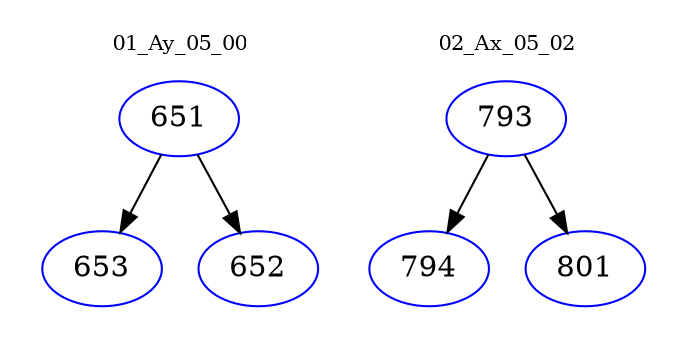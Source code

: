 digraph{
subgraph cluster_0 {
color = white
label = "01_Ay_05_00";
fontsize=10;
T0_651 [label="651", color="blue"]
T0_651 -> T0_653 [color="black"]
T0_653 [label="653", color="blue"]
T0_651 -> T0_652 [color="black"]
T0_652 [label="652", color="blue"]
}
subgraph cluster_1 {
color = white
label = "02_Ax_05_02";
fontsize=10;
T1_793 [label="793", color="blue"]
T1_793 -> T1_794 [color="black"]
T1_794 [label="794", color="blue"]
T1_793 -> T1_801 [color="black"]
T1_801 [label="801", color="blue"]
}
}
